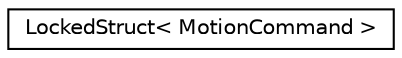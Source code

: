 digraph "Graphical Class Hierarchy"
{
  edge [fontname="Helvetica",fontsize="10",labelfontname="Helvetica",labelfontsize="10"];
  node [fontname="Helvetica",fontsize="10",shape=record];
  rankdir="LR";
  Node0 [label="LockedStruct\< MotionCommand \>",height=0.2,width=0.4,color="black", fillcolor="white", style="filled",URL="$struct_locked_struct.html"];
}
